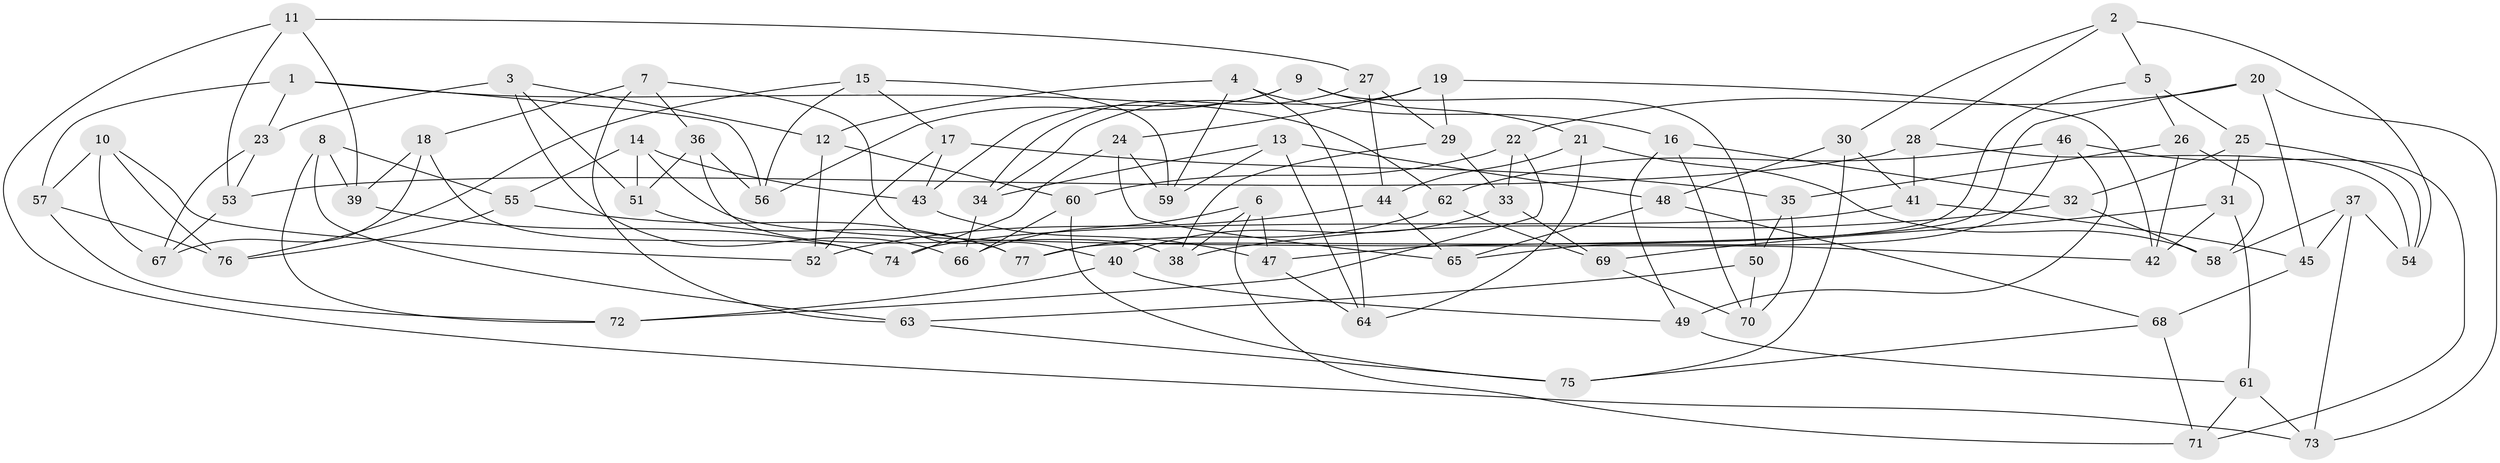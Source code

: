// coarse degree distribution, {4: 0.6086956521739131, 5: 0.10869565217391304, 3: 0.13043478260869565, 9: 0.021739130434782608, 8: 0.06521739130434782, 7: 0.043478260869565216, 10: 0.021739130434782608}
// Generated by graph-tools (version 1.1) at 2025/02/03/04/25 22:02:30]
// undirected, 77 vertices, 154 edges
graph export_dot {
graph [start="1"]
  node [color=gray90,style=filled];
  1;
  2;
  3;
  4;
  5;
  6;
  7;
  8;
  9;
  10;
  11;
  12;
  13;
  14;
  15;
  16;
  17;
  18;
  19;
  20;
  21;
  22;
  23;
  24;
  25;
  26;
  27;
  28;
  29;
  30;
  31;
  32;
  33;
  34;
  35;
  36;
  37;
  38;
  39;
  40;
  41;
  42;
  43;
  44;
  45;
  46;
  47;
  48;
  49;
  50;
  51;
  52;
  53;
  54;
  55;
  56;
  57;
  58;
  59;
  60;
  61;
  62;
  63;
  64;
  65;
  66;
  67;
  68;
  69;
  70;
  71;
  72;
  73;
  74;
  75;
  76;
  77;
  1 -- 62;
  1 -- 23;
  1 -- 57;
  1 -- 56;
  2 -- 30;
  2 -- 5;
  2 -- 28;
  2 -- 54;
  3 -- 12;
  3 -- 51;
  3 -- 23;
  3 -- 66;
  4 -- 59;
  4 -- 64;
  4 -- 12;
  4 -- 16;
  5 -- 25;
  5 -- 77;
  5 -- 26;
  6 -- 38;
  6 -- 71;
  6 -- 66;
  6 -- 47;
  7 -- 36;
  7 -- 63;
  7 -- 18;
  7 -- 40;
  8 -- 39;
  8 -- 63;
  8 -- 72;
  8 -- 55;
  9 -- 21;
  9 -- 56;
  9 -- 50;
  9 -- 43;
  10 -- 52;
  10 -- 76;
  10 -- 67;
  10 -- 57;
  11 -- 53;
  11 -- 27;
  11 -- 73;
  11 -- 39;
  12 -- 52;
  12 -- 60;
  13 -- 59;
  13 -- 34;
  13 -- 48;
  13 -- 64;
  14 -- 42;
  14 -- 51;
  14 -- 43;
  14 -- 55;
  15 -- 59;
  15 -- 17;
  15 -- 76;
  15 -- 56;
  16 -- 32;
  16 -- 70;
  16 -- 49;
  17 -- 35;
  17 -- 43;
  17 -- 52;
  18 -- 74;
  18 -- 39;
  18 -- 67;
  19 -- 42;
  19 -- 29;
  19 -- 34;
  19 -- 24;
  20 -- 73;
  20 -- 47;
  20 -- 45;
  20 -- 22;
  21 -- 58;
  21 -- 44;
  21 -- 64;
  22 -- 60;
  22 -- 33;
  22 -- 72;
  23 -- 53;
  23 -- 67;
  24 -- 59;
  24 -- 74;
  24 -- 65;
  25 -- 31;
  25 -- 32;
  25 -- 54;
  26 -- 58;
  26 -- 35;
  26 -- 42;
  27 -- 29;
  27 -- 44;
  27 -- 34;
  28 -- 54;
  28 -- 41;
  28 -- 53;
  29 -- 33;
  29 -- 38;
  30 -- 48;
  30 -- 75;
  30 -- 41;
  31 -- 42;
  31 -- 61;
  31 -- 69;
  32 -- 38;
  32 -- 58;
  33 -- 40;
  33 -- 69;
  34 -- 66;
  35 -- 50;
  35 -- 70;
  36 -- 38;
  36 -- 51;
  36 -- 56;
  37 -- 45;
  37 -- 58;
  37 -- 54;
  37 -- 73;
  39 -- 74;
  40 -- 72;
  40 -- 49;
  41 -- 74;
  41 -- 45;
  43 -- 47;
  44 -- 52;
  44 -- 65;
  45 -- 68;
  46 -- 71;
  46 -- 49;
  46 -- 65;
  46 -- 62;
  47 -- 64;
  48 -- 68;
  48 -- 65;
  49 -- 61;
  50 -- 70;
  50 -- 63;
  51 -- 77;
  53 -- 67;
  55 -- 77;
  55 -- 76;
  57 -- 76;
  57 -- 72;
  60 -- 66;
  60 -- 75;
  61 -- 73;
  61 -- 71;
  62 -- 69;
  62 -- 77;
  63 -- 75;
  68 -- 75;
  68 -- 71;
  69 -- 70;
}
